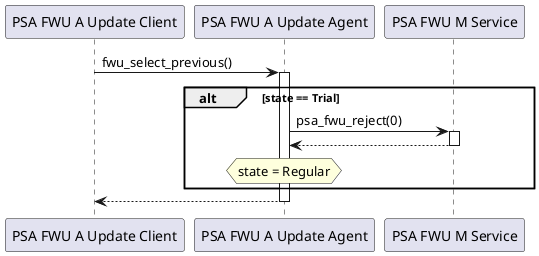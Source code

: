 '-------------------------------------------------------------------------------
' Copyright (c) 2024, Arm Limited and Contributors. All rights reserved.
'
' SPDX-License-Identifier: BSD-3-Clause
'
'-------------------------------------------------------------------------------

@startuml
participant "PSA FWU A Update Client" as client
participant "PSA FWU A Update Agent" as agent
participant "PSA FWU M Service" as service

autoactivate on

client -> agent: fwu_select_previous()

alt state == Trial
	agent -> service: psa_fwu_reject(0)
	service --> agent
	hnote over agent: state = Regular
end

agent --> client

@enduml
